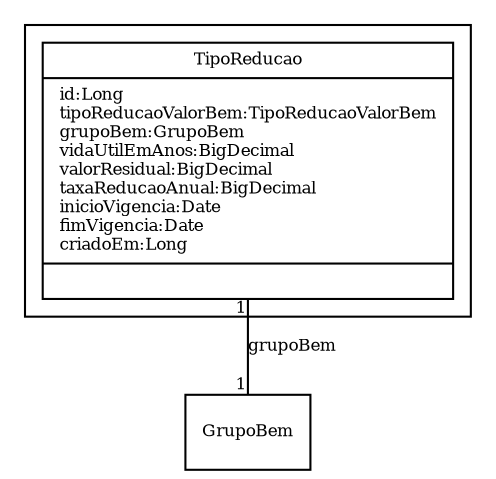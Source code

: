 digraph G{
fontname = "Times-Roman"
fontsize = 8

node [
        fontname = "Times-Roman"
        fontsize = 8
        shape = "record"
]

edge [
        fontname = "Times-Roman"
        fontsize = 8
]

subgraph clusterTIPO_DE_REDUCAO_DE_GRUPO_BEM
{
TipoReducao [label = "{TipoReducao|id:Long\ltipoReducaoValorBem:TipoReducaoValorBem\lgrupoBem:GrupoBem\lvidaUtilEmAnos:BigDecimal\lvalorResidual:BigDecimal\ltaxaReducaoAnual:BigDecimal\linicioVigencia:Date\lfimVigencia:Date\lcriadoEm:Long\l|\l}"]
}
edge [arrowhead = "none" headlabel = "1" taillabel = "1"] TipoReducao -> GrupoBem [label = "grupoBem"]
}
